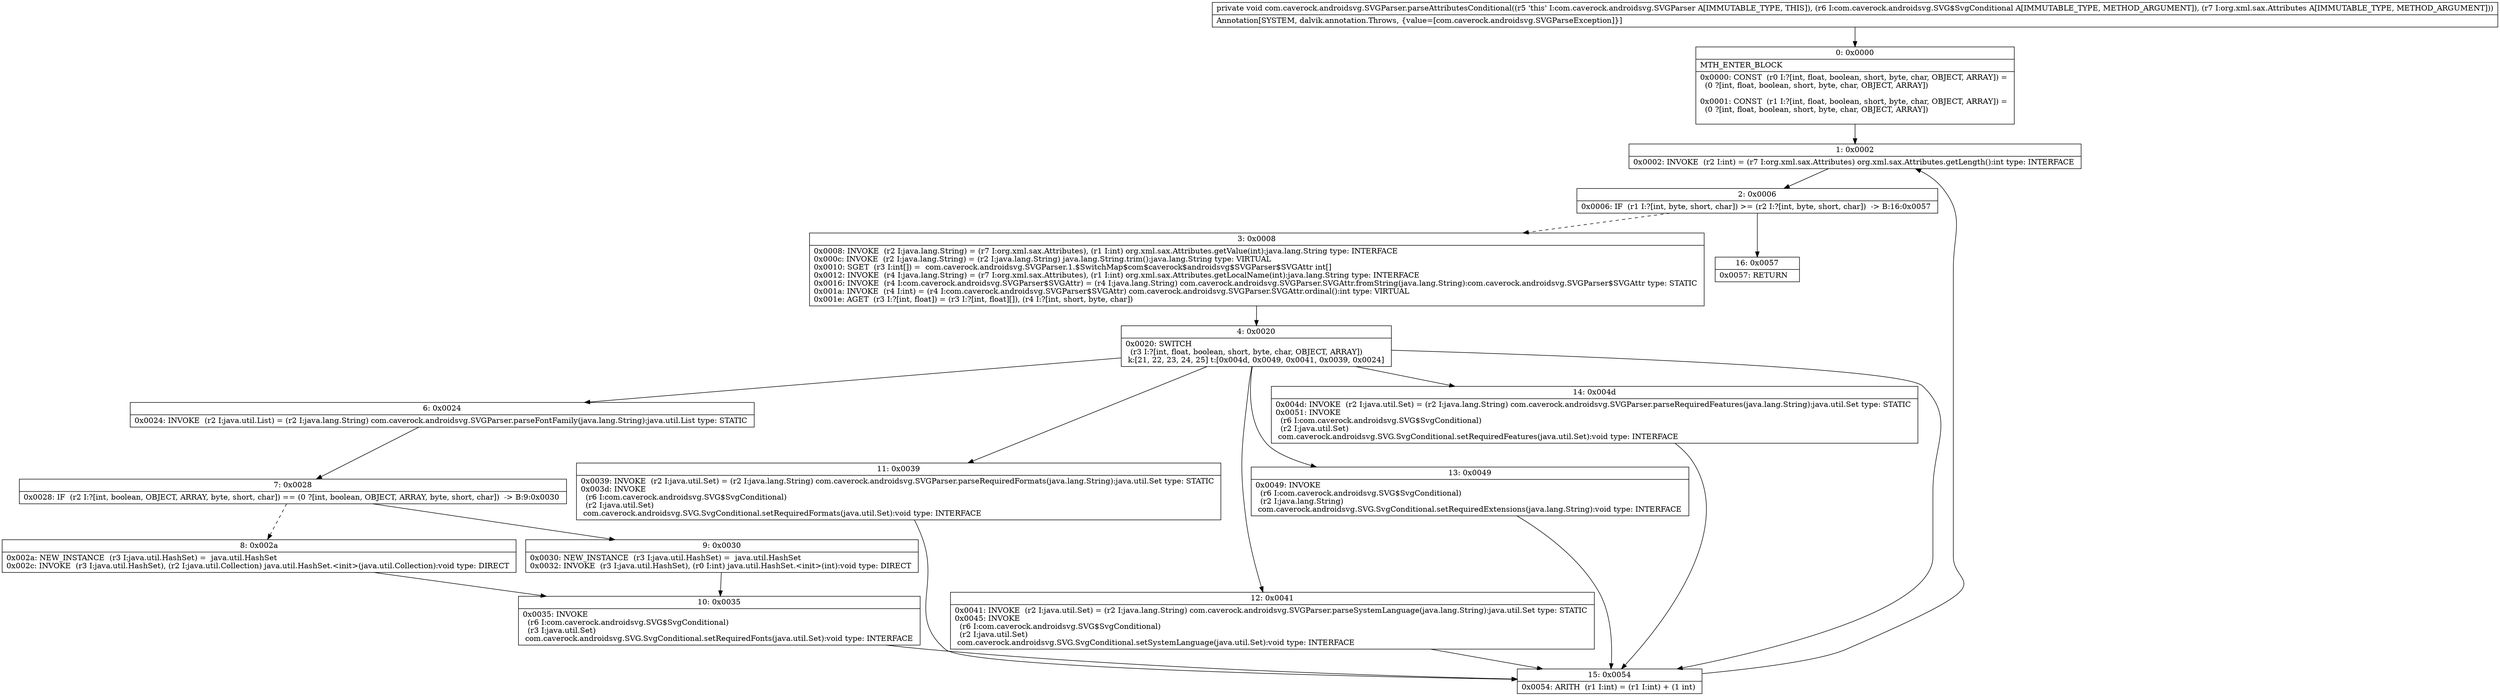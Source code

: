 digraph "CFG forcom.caverock.androidsvg.SVGParser.parseAttributesConditional(Lcom\/caverock\/androidsvg\/SVG$SvgConditional;Lorg\/xml\/sax\/Attributes;)V" {
Node_0 [shape=record,label="{0\:\ 0x0000|MTH_ENTER_BLOCK\l|0x0000: CONST  (r0 I:?[int, float, boolean, short, byte, char, OBJECT, ARRAY]) = \l  (0 ?[int, float, boolean, short, byte, char, OBJECT, ARRAY])\l \l0x0001: CONST  (r1 I:?[int, float, boolean, short, byte, char, OBJECT, ARRAY]) = \l  (0 ?[int, float, boolean, short, byte, char, OBJECT, ARRAY])\l \l}"];
Node_1 [shape=record,label="{1\:\ 0x0002|0x0002: INVOKE  (r2 I:int) = (r7 I:org.xml.sax.Attributes) org.xml.sax.Attributes.getLength():int type: INTERFACE \l}"];
Node_2 [shape=record,label="{2\:\ 0x0006|0x0006: IF  (r1 I:?[int, byte, short, char]) \>= (r2 I:?[int, byte, short, char])  \-\> B:16:0x0057 \l}"];
Node_3 [shape=record,label="{3\:\ 0x0008|0x0008: INVOKE  (r2 I:java.lang.String) = (r7 I:org.xml.sax.Attributes), (r1 I:int) org.xml.sax.Attributes.getValue(int):java.lang.String type: INTERFACE \l0x000c: INVOKE  (r2 I:java.lang.String) = (r2 I:java.lang.String) java.lang.String.trim():java.lang.String type: VIRTUAL \l0x0010: SGET  (r3 I:int[]) =  com.caverock.androidsvg.SVGParser.1.$SwitchMap$com$caverock$androidsvg$SVGParser$SVGAttr int[] \l0x0012: INVOKE  (r4 I:java.lang.String) = (r7 I:org.xml.sax.Attributes), (r1 I:int) org.xml.sax.Attributes.getLocalName(int):java.lang.String type: INTERFACE \l0x0016: INVOKE  (r4 I:com.caverock.androidsvg.SVGParser$SVGAttr) = (r4 I:java.lang.String) com.caverock.androidsvg.SVGParser.SVGAttr.fromString(java.lang.String):com.caverock.androidsvg.SVGParser$SVGAttr type: STATIC \l0x001a: INVOKE  (r4 I:int) = (r4 I:com.caverock.androidsvg.SVGParser$SVGAttr) com.caverock.androidsvg.SVGParser.SVGAttr.ordinal():int type: VIRTUAL \l0x001e: AGET  (r3 I:?[int, float]) = (r3 I:?[int, float][]), (r4 I:?[int, short, byte, char]) \l}"];
Node_4 [shape=record,label="{4\:\ 0x0020|0x0020: SWITCH  \l  (r3 I:?[int, float, boolean, short, byte, char, OBJECT, ARRAY])\l k:[21, 22, 23, 24, 25] t:[0x004d, 0x0049, 0x0041, 0x0039, 0x0024] \l}"];
Node_6 [shape=record,label="{6\:\ 0x0024|0x0024: INVOKE  (r2 I:java.util.List) = (r2 I:java.lang.String) com.caverock.androidsvg.SVGParser.parseFontFamily(java.lang.String):java.util.List type: STATIC \l}"];
Node_7 [shape=record,label="{7\:\ 0x0028|0x0028: IF  (r2 I:?[int, boolean, OBJECT, ARRAY, byte, short, char]) == (0 ?[int, boolean, OBJECT, ARRAY, byte, short, char])  \-\> B:9:0x0030 \l}"];
Node_8 [shape=record,label="{8\:\ 0x002a|0x002a: NEW_INSTANCE  (r3 I:java.util.HashSet) =  java.util.HashSet \l0x002c: INVOKE  (r3 I:java.util.HashSet), (r2 I:java.util.Collection) java.util.HashSet.\<init\>(java.util.Collection):void type: DIRECT \l}"];
Node_9 [shape=record,label="{9\:\ 0x0030|0x0030: NEW_INSTANCE  (r3 I:java.util.HashSet) =  java.util.HashSet \l0x0032: INVOKE  (r3 I:java.util.HashSet), (r0 I:int) java.util.HashSet.\<init\>(int):void type: DIRECT \l}"];
Node_10 [shape=record,label="{10\:\ 0x0035|0x0035: INVOKE  \l  (r6 I:com.caverock.androidsvg.SVG$SvgConditional)\l  (r3 I:java.util.Set)\l com.caverock.androidsvg.SVG.SvgConditional.setRequiredFonts(java.util.Set):void type: INTERFACE \l}"];
Node_11 [shape=record,label="{11\:\ 0x0039|0x0039: INVOKE  (r2 I:java.util.Set) = (r2 I:java.lang.String) com.caverock.androidsvg.SVGParser.parseRequiredFormats(java.lang.String):java.util.Set type: STATIC \l0x003d: INVOKE  \l  (r6 I:com.caverock.androidsvg.SVG$SvgConditional)\l  (r2 I:java.util.Set)\l com.caverock.androidsvg.SVG.SvgConditional.setRequiredFormats(java.util.Set):void type: INTERFACE \l}"];
Node_12 [shape=record,label="{12\:\ 0x0041|0x0041: INVOKE  (r2 I:java.util.Set) = (r2 I:java.lang.String) com.caverock.androidsvg.SVGParser.parseSystemLanguage(java.lang.String):java.util.Set type: STATIC \l0x0045: INVOKE  \l  (r6 I:com.caverock.androidsvg.SVG$SvgConditional)\l  (r2 I:java.util.Set)\l com.caverock.androidsvg.SVG.SvgConditional.setSystemLanguage(java.util.Set):void type: INTERFACE \l}"];
Node_13 [shape=record,label="{13\:\ 0x0049|0x0049: INVOKE  \l  (r6 I:com.caverock.androidsvg.SVG$SvgConditional)\l  (r2 I:java.lang.String)\l com.caverock.androidsvg.SVG.SvgConditional.setRequiredExtensions(java.lang.String):void type: INTERFACE \l}"];
Node_14 [shape=record,label="{14\:\ 0x004d|0x004d: INVOKE  (r2 I:java.util.Set) = (r2 I:java.lang.String) com.caverock.androidsvg.SVGParser.parseRequiredFeatures(java.lang.String):java.util.Set type: STATIC \l0x0051: INVOKE  \l  (r6 I:com.caverock.androidsvg.SVG$SvgConditional)\l  (r2 I:java.util.Set)\l com.caverock.androidsvg.SVG.SvgConditional.setRequiredFeatures(java.util.Set):void type: INTERFACE \l}"];
Node_15 [shape=record,label="{15\:\ 0x0054|0x0054: ARITH  (r1 I:int) = (r1 I:int) + (1 int) \l}"];
Node_16 [shape=record,label="{16\:\ 0x0057|0x0057: RETURN   \l}"];
MethodNode[shape=record,label="{private void com.caverock.androidsvg.SVGParser.parseAttributesConditional((r5 'this' I:com.caverock.androidsvg.SVGParser A[IMMUTABLE_TYPE, THIS]), (r6 I:com.caverock.androidsvg.SVG$SvgConditional A[IMMUTABLE_TYPE, METHOD_ARGUMENT]), (r7 I:org.xml.sax.Attributes A[IMMUTABLE_TYPE, METHOD_ARGUMENT]))  | Annotation[SYSTEM, dalvik.annotation.Throws, \{value=[com.caverock.androidsvg.SVGParseException]\}]\l}"];
MethodNode -> Node_0;
Node_0 -> Node_1;
Node_1 -> Node_2;
Node_2 -> Node_3[style=dashed];
Node_2 -> Node_16;
Node_3 -> Node_4;
Node_4 -> Node_6;
Node_4 -> Node_11;
Node_4 -> Node_12;
Node_4 -> Node_13;
Node_4 -> Node_14;
Node_4 -> Node_15;
Node_6 -> Node_7;
Node_7 -> Node_8[style=dashed];
Node_7 -> Node_9;
Node_8 -> Node_10;
Node_9 -> Node_10;
Node_10 -> Node_15;
Node_11 -> Node_15;
Node_12 -> Node_15;
Node_13 -> Node_15;
Node_14 -> Node_15;
Node_15 -> Node_1;
}

